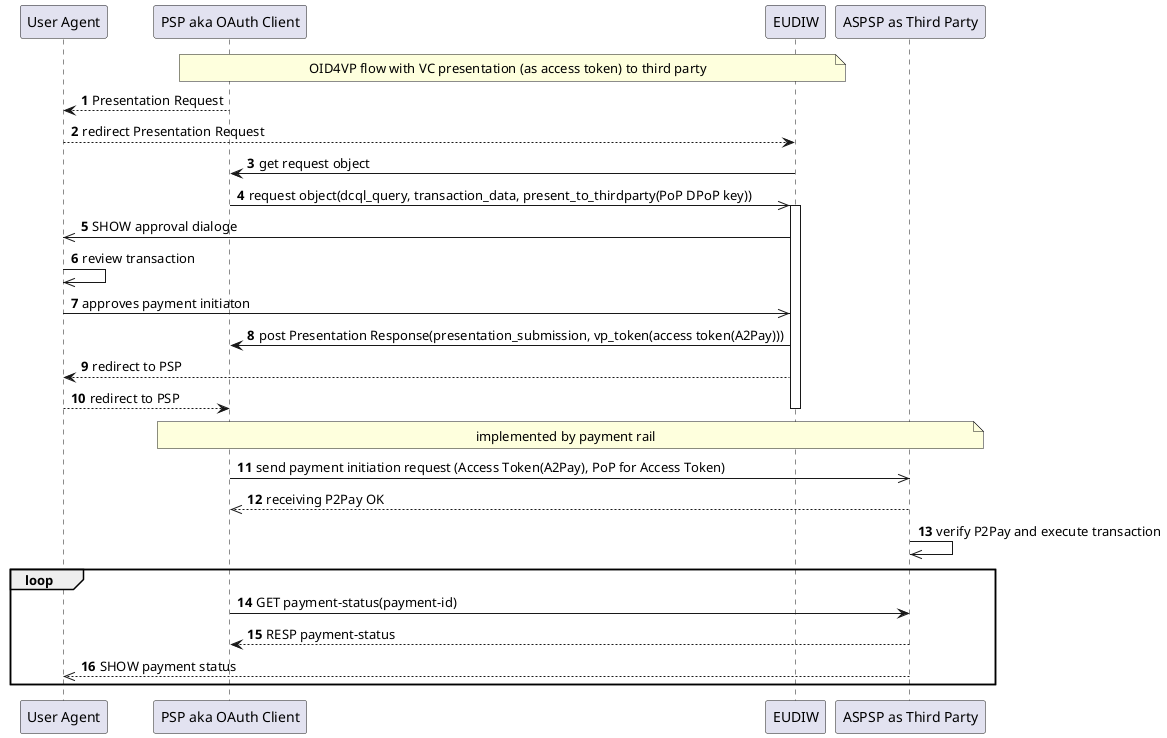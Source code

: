 
@startuml
    autonumber
    participant user as "User Agent"
    participant psp as "PSP aka OAuth Client"
    participant wallet as "EUDIW"
    participant aspsp as "ASPSP as Third Party"

    note over wallet, psp: OID4VP flow with VC presentation (as access token) to third party
    psp --> user: Presentation Request 
    user --> wallet: redirect Presentation Request 
    wallet -> psp: get request object 
    psp ->> wallet: request object(dcql_query, transaction_data, present_to_thirdparty(PoP DPoP key))
    activate wallet
    wallet ->> user: SHOW approval dialoge
    user ->> user: review transaction
    user ->> wallet: approves payment initiaton
    wallet -> psp: post Presentation Response(presentation_submission, vp_token(access token(A2Pay)))
    wallet --> user: redirect to PSP
    user --> psp: redirect to PSP
    deactivate wallet
  
    note over psp, aspsp: implemented by payment rail 
    psp ->> aspsp: send payment initiation request (Access Token(A2Pay), PoP for Access Token)
    aspsp -->> psp: receiving P2Pay OK

    aspsp ->> aspsp: verify P2Pay and execute transaction
    loop
    psp -> aspsp: GET payment-status(payment-id)
    aspsp --> psp: RESP payment-status
    aspsp -->> user: SHOW payment status
    end
@enduml